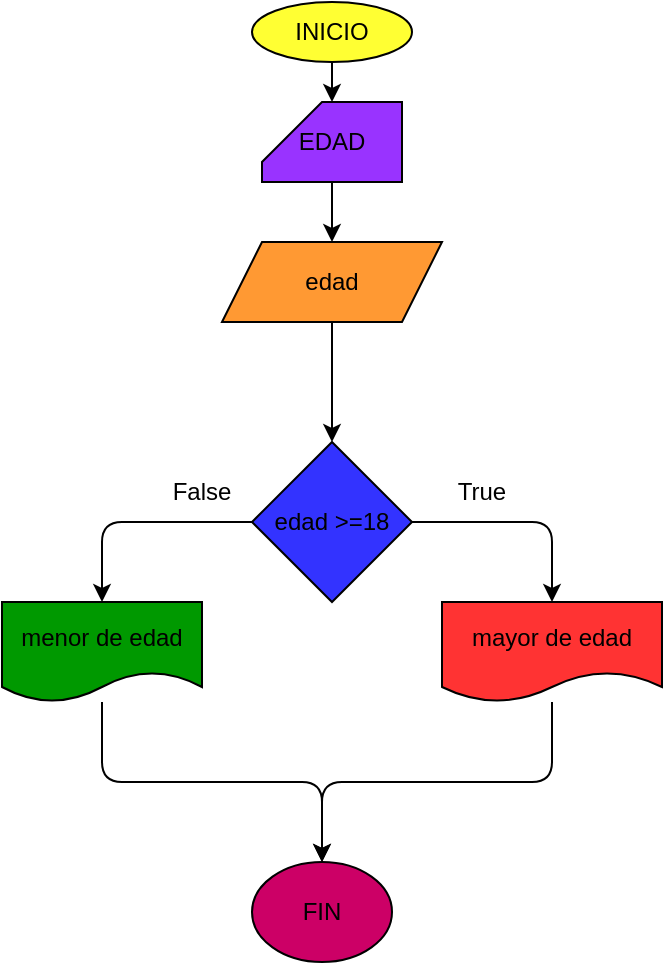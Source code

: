 <mxfile>
    <diagram id="hVDCnTlzoUPTP9BWiYHe" name="Página-1">
        <mxGraphModel dx="1171" dy="353" grid="1" gridSize="10" guides="1" tooltips="1" connect="1" arrows="1" fold="1" page="1" pageScale="1" pageWidth="827" pageHeight="1169" math="0" shadow="0">
            <root>
                <mxCell id="0"/>
                <mxCell id="1" parent="0"/>
                <mxCell id="8" style="edgeStyle=none;html=1;" edge="1" parent="1" source="2" target="3">
                    <mxGeometry relative="1" as="geometry"/>
                </mxCell>
                <mxCell id="2" value="INICIO" style="ellipse;whiteSpace=wrap;html=1;fillColor=#FFFF33;strokeColor=#000000;fontColor=#000000;" vertex="1" parent="1">
                    <mxGeometry x="105" y="20" width="80" height="30" as="geometry"/>
                </mxCell>
                <mxCell id="7" style="edgeStyle=none;html=1;" edge="1" parent="1" source="3" target="4">
                    <mxGeometry relative="1" as="geometry"/>
                </mxCell>
                <mxCell id="3" value="EDAD" style="shape=card;whiteSpace=wrap;html=1;strokeColor=#000000;fillColor=#9933FF;" vertex="1" parent="1">
                    <mxGeometry x="110" y="70" width="70" height="40" as="geometry"/>
                </mxCell>
                <mxCell id="6" value="" style="edgeStyle=none;html=1;" edge="1" parent="1" source="4" target="5">
                    <mxGeometry relative="1" as="geometry"/>
                </mxCell>
                <mxCell id="4" value="edad" style="shape=parallelogram;perimeter=parallelogramPerimeter;whiteSpace=wrap;html=1;fixedSize=1;strokeColor=#000000;fillColor=#FF9933;" vertex="1" parent="1">
                    <mxGeometry x="90" y="140" width="110" height="40" as="geometry"/>
                </mxCell>
                <mxCell id="10" value="" style="edgeStyle=none;html=1;" edge="1" parent="1" source="5" target="9">
                    <mxGeometry relative="1" as="geometry">
                        <Array as="points">
                            <mxPoint x="255" y="280"/>
                        </Array>
                    </mxGeometry>
                </mxCell>
                <mxCell id="12" value="" style="edgeStyle=none;html=1;" edge="1" parent="1" source="5" target="11">
                    <mxGeometry relative="1" as="geometry">
                        <Array as="points">
                            <mxPoint x="30" y="280"/>
                        </Array>
                    </mxGeometry>
                </mxCell>
                <mxCell id="5" value="edad &amp;gt;=18" style="rhombus;whiteSpace=wrap;html=1;fillColor=#3333FF;strokeColor=#000000;" vertex="1" parent="1">
                    <mxGeometry x="105" y="240" width="80" height="80" as="geometry"/>
                </mxCell>
                <mxCell id="14" style="edgeStyle=none;html=1;" edge="1" parent="1" source="9">
                    <mxGeometry relative="1" as="geometry">
                        <mxPoint x="140" y="450" as="targetPoint"/>
                        <Array as="points">
                            <mxPoint x="255" y="410"/>
                            <mxPoint x="140" y="410"/>
                        </Array>
                    </mxGeometry>
                </mxCell>
                <mxCell id="9" value="mayor de edad" style="shape=document;whiteSpace=wrap;html=1;boundedLbl=1;fillColor=#FF3333;strokeColor=#000000;" vertex="1" parent="1">
                    <mxGeometry x="200" y="320" width="110" height="50" as="geometry"/>
                </mxCell>
                <mxCell id="13" style="edgeStyle=none;html=1;" edge="1" parent="1" source="11">
                    <mxGeometry relative="1" as="geometry">
                        <mxPoint x="140" y="450" as="targetPoint"/>
                        <Array as="points">
                            <mxPoint x="30" y="410"/>
                            <mxPoint x="140" y="410"/>
                        </Array>
                    </mxGeometry>
                </mxCell>
                <mxCell id="11" value="menor de edad" style="shape=document;whiteSpace=wrap;html=1;boundedLbl=1;fillColor=#009900;strokeColor=#000000;" vertex="1" parent="1">
                    <mxGeometry x="-20" y="320" width="100" height="50" as="geometry"/>
                </mxCell>
                <mxCell id="15" value="FIN" style="ellipse;whiteSpace=wrap;html=1;strokeColor=#000000;fillColor=#CC0066;" vertex="1" parent="1">
                    <mxGeometry x="105" y="450" width="70" height="50" as="geometry"/>
                </mxCell>
                <mxCell id="16" value="True" style="text;html=1;strokeColor=none;fillColor=none;align=center;verticalAlign=middle;whiteSpace=wrap;rounded=0;" vertex="1" parent="1">
                    <mxGeometry x="190" y="250" width="60" height="30" as="geometry"/>
                </mxCell>
                <mxCell id="17" value="False" style="text;html=1;strokeColor=none;fillColor=none;align=center;verticalAlign=middle;whiteSpace=wrap;rounded=0;" vertex="1" parent="1">
                    <mxGeometry x="50" y="250" width="60" height="30" as="geometry"/>
                </mxCell>
            </root>
        </mxGraphModel>
    </diagram>
</mxfile>